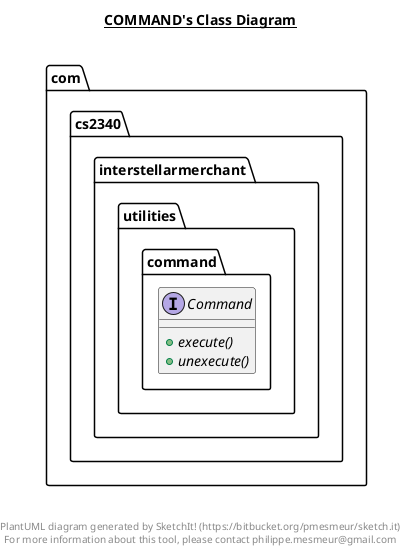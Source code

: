 @startuml

title __COMMAND's Class Diagram__\n

  package com.cs2340.interstellarmerchant {
    package com.cs2340.interstellarmerchant.utilities {
      package com.cs2340.interstellarmerchant.utilities.command {
        interface Command {
            {abstract} + execute()
            {abstract} + unexecute()
        }
      }
    }
  }
  



right footer


PlantUML diagram generated by SketchIt! (https://bitbucket.org/pmesmeur/sketch.it)
For more information about this tool, please contact philippe.mesmeur@gmail.com
endfooter

@enduml
